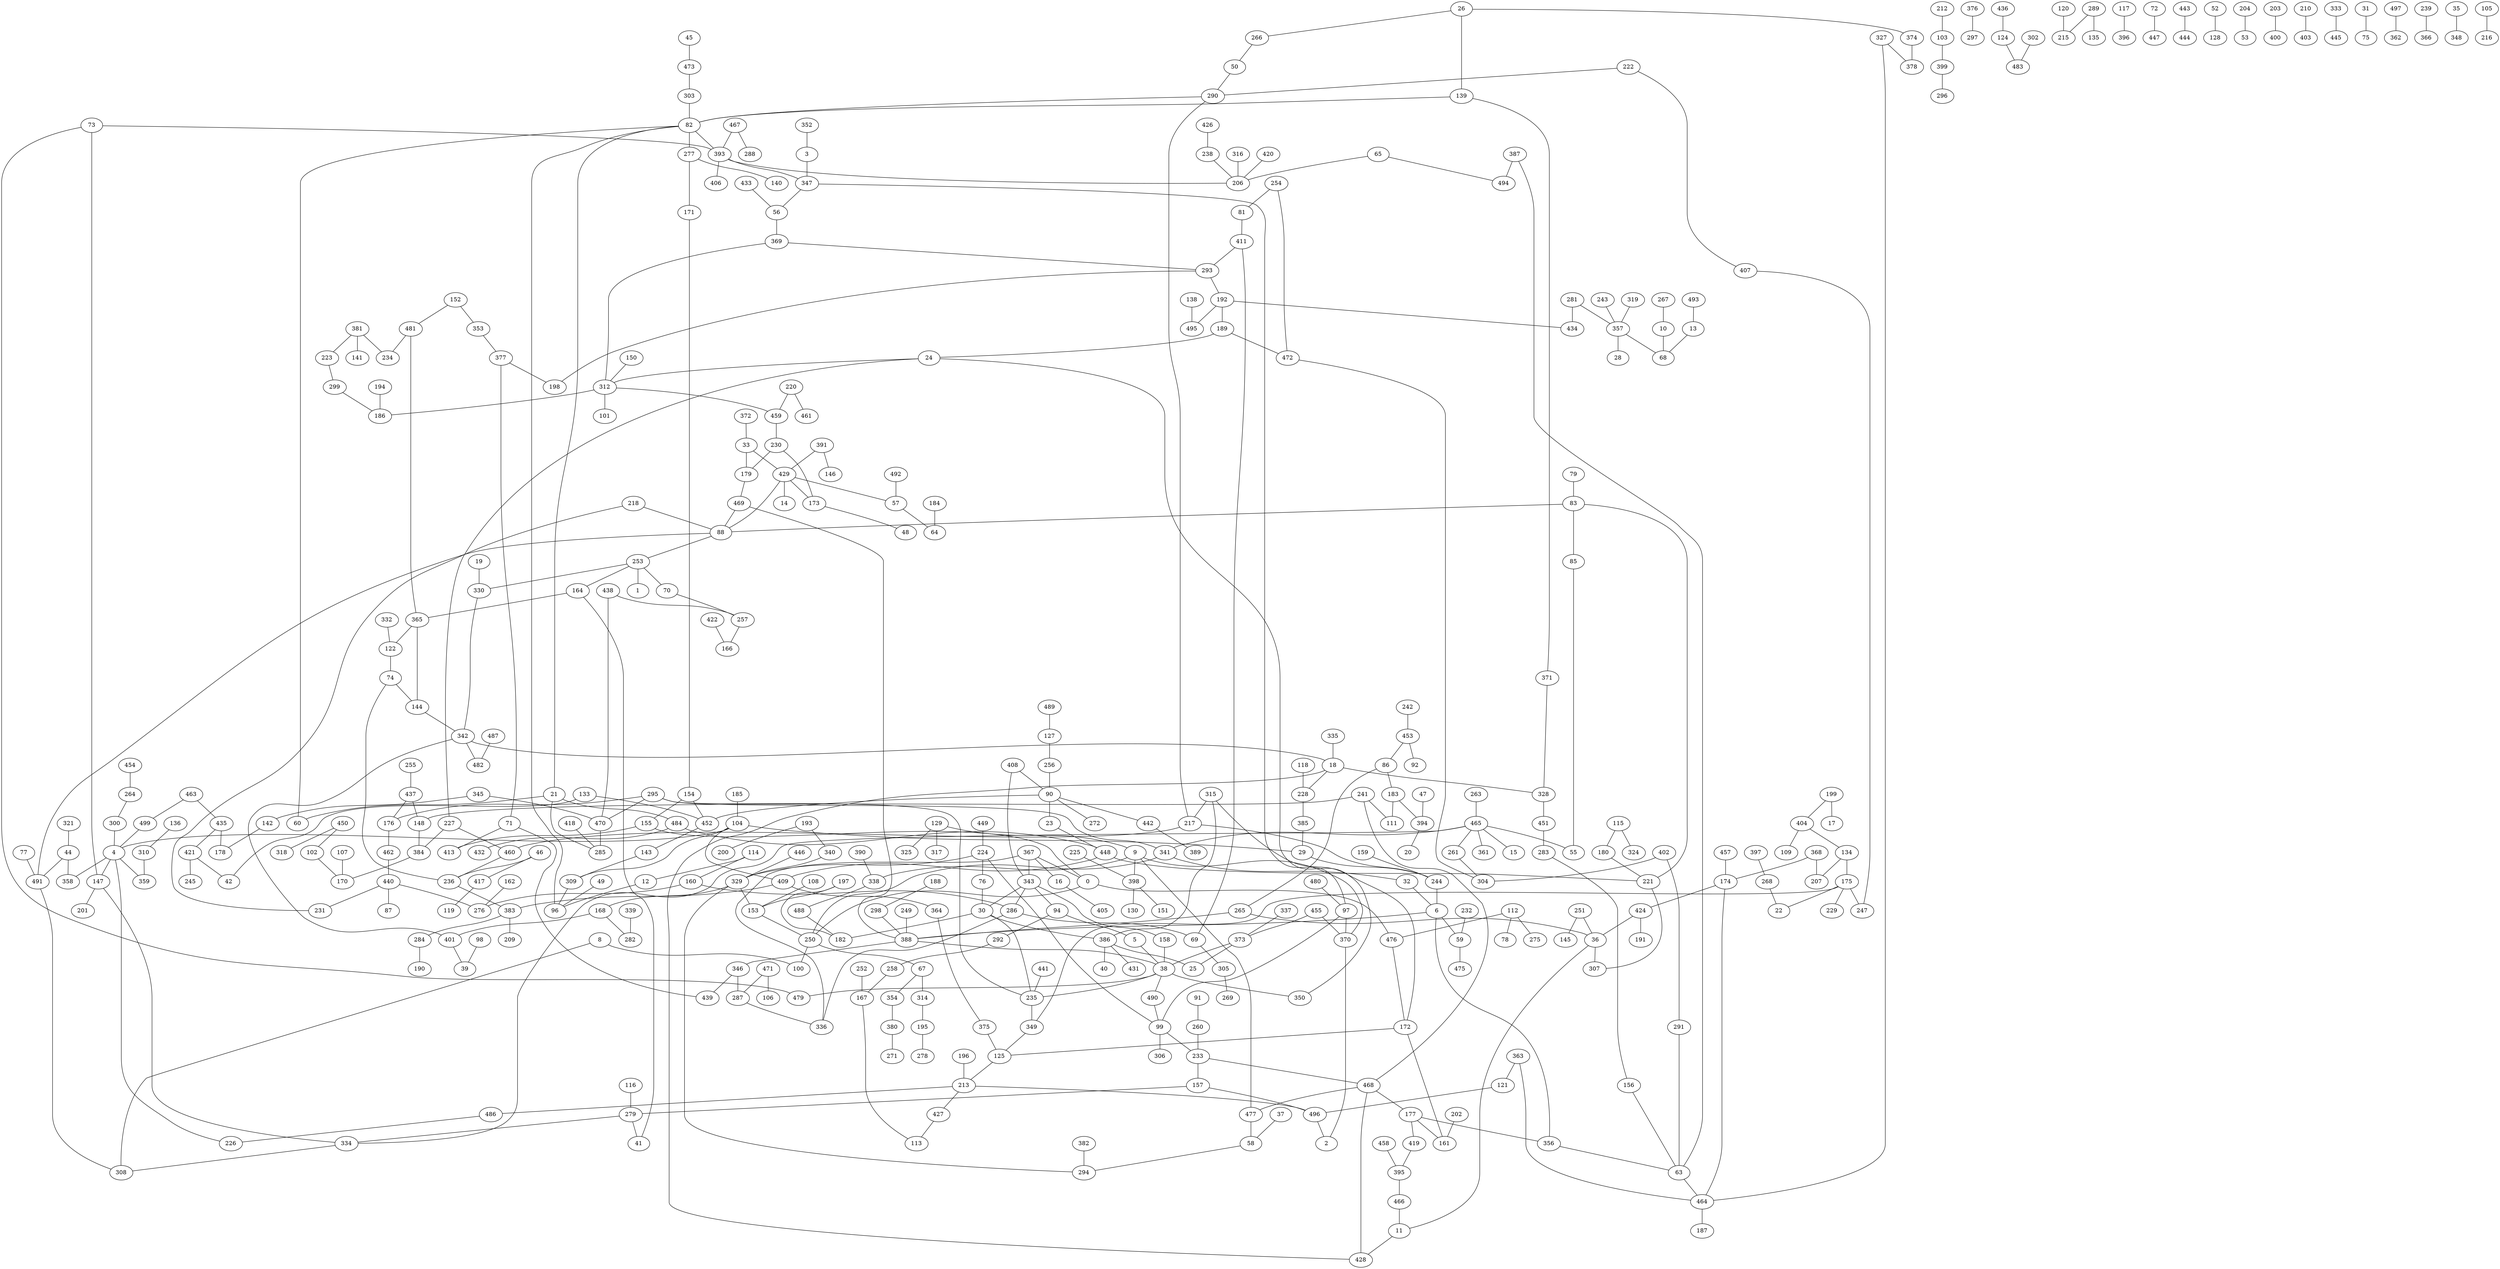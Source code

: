 graph {

230--173   
82--60   
12--96   
162--276   
399--296   
487--482   
449--224   
76--30   
33--429   
21--60   
388--346   
233--468   
493--13   
368--174   
65--494   
197--153   
469--88   
279--41   
26--374   
375--125   
122--74   
115--324   
24--227   
250--67   
97--99   
401--39   
185--104   
310--359   
19--330   
152--353   
376--297   
343--30   
221--307   
433--56   
363--464   
94--292   
193--200   
155--413   
70--257   
387--63   
85--55   
424--36   
18--328   
6--59   
372--33   
263--465   
265--36   
284--190   
354--380   
417--119   
357--28   
112--78   
380--271   
139--82   
299--186   
9--398   
225--398   
424--191   
435--178   
377--71   
374--378   
154--155   
38--479   
175--229   
38--490   
436--124   
172--161   
429--57   
290--217   
496--2   
24--350   
30--235   
36--11   
238--206   
381--141   
427--113   
309--96   
134--175   
286--336   
357--68   
411--69   
347--56   
99--233   
345--142   
442--389   
491--308   
260--233   
218--88   
471--287   
150--312   
481--365   
450--318   
391--429   
241--111   
367--336   
124--483   
386--40   
0--476   
114--12   
341--32   
466--11   
289--215   
440--231   
335--18   
129--325   
112--476   
254--81   
86--265   
463--435   
83--221   
305--269   
107--170   
300--4   
253--70   
117--396   
72--447   
30--182   
71--413   
468--428   
342--18   
193--340   
315--386   
467--288   
352--3   
174--424   
218--231   
443--444   
228--385   
69--305   
32--6   
367--0   
364--375   
197--182   
120--215   
429--173   
44--358   
224--329   
167--113   
102--170   
45--473   
453--92   
397--268   
136--310   
484--432   
74--236   
177--356   
390--338   
471--106   
465--361   
147--201   
194--186   
437--148   
88--253   
448--221   
138--495   
290--82   
49--96   
398--151   
213--496   
295--235   
52--128   
334--308   
97--370   
343--286   
235--349   
82--96   
174--464   
4--358   
241--468   
373--38   
441--235   
468--177   
371--328   
223--299   
465--15   
175--247   
224--76   
133--452   
365--144   
153--250   
465--334   
108--153   
486--226   
204--53   
142--178   
327--378   
476--172   
277--171   
391--146   
394--20   
409--383   
484--448   
421--42   
409--364   
329--294   
337--373   
258--167   
160--276   
251--145   
408--90   
26--139   
11--428   
118--228   
184--64   
346--287   
104--409   
81--411   
488--182   
450--102   
217--244   
30--386   
363--121   
114--160   
143--309   
158--38   
99--306   
292--258   
411--293   
499--4   
94--5   
345--470   
343--94   
244--6   
176--462   
368--207   
154--452   
121--496   
465--341   
21--285   
383--284   
23--448   
164--41   
438--470   
175--22   
451--283   
295--470   
236--383   
29--244   
316--206   
279--334   
90--452   
0--250   
267--10   
381--234   
217--460   
18--228   
367--343   
5--38   
252--167   
291--63   
220--459   
90--442   
73--147   
104--309   
470--285   
189--472   
156--63   
463--499   
4--359   
10--68   
83--88   
454--264   
86--183   
383--209   
46--236   
241--148   
295--176   
283--156   
9--338   
44--491   
203--400   
210--403   
73--393   
458--395   
144--342   
339--282   
152--481   
356--6   
179--469   
16--405   
168--401   
115--180   
6--388   
230--179   
256--90   
232--59   
36--307   
347--97   
281--357   
398--130   
212--103   
402--291   
472--304   
367--16   
349--125   
370--2   
26--266   
429--14   
333--445   
332--122   
222--407   
50--290   
465--55   
9--370   
386--25   
172--125   
477--58   
139--371   
435--421   
381--223   
437--176   
189--24   
251--36   
58--294   
227--384   
338--488   
243--357   
328--451   
159--244   
192--434   
199--404   
467--393   
9--477   
82--393   
353--377   
103--399   
440--276   
173--48   
183--394   
295--341   
408--343   
71--439   
227--460   
253--1   
402--304   
340--329   
377--198   
199--17   
490--99   
373--25   
343--158   
286--69   
222--290   
254--472   
21--484   
448--409   
38--235   
255--437   
281--434   
315--217   
164--365   
440--87   
382--294   
134--207   
73--479   
492--57   
342--482   
386--431   
264--300   
47--394   
419--395   
268--22   
287--336   
196--213   
104--29   
147--334   
319--357   
462--440   
83--85   
46--417   
31--75   
422--166   
91--260   
125--213   
38--350   
249--388   
356--63   
37--58   
387--494   
261--304   
18--428   
426--238   
346--439   
168--282   
388--38   
195--278   
90--272   
481--234   
329--153   
177--419   
8--100   
341--250   
293--192   
459--230   
455--370   
67--314   
312--186   
384--170   
265--388   
393--406   
180--221   
460--236   
224--99   
407--247   
188--298   
82--21   
192--189   
253--164   
385--29   
24--312   
88--491   
365--122   
253--330   
242--453   
57--64   
59--475   
13--68   
250--100   
157--279   
74--144   
388--469   
148--384   
33--179   
79--83   
418--285   
468--477   
77--491   
8--308   
312--459   
289--135   
453--86   
452--143   
315--172   
129--9   
82--277   
192--495   
175--349   
369--293   
314--195   
266--50   
497--362   
4--226   
429--88   
277--140   
112--275   
220--461   
457--174   
455--373   
4--147   
302--483   
465--261   
257--166   
395--466   
63--464   
489--127   
56--369   
213--427   
446--329   
202--161   
213--486   
473--303   
127--256   
133--42   
65--206   
421--245   
342--401   
393--206   
90--23   
298--388   
330--342   
312--101   
177--161   
171--154   
157--496   
233--157   
160--286   
464--187   
293--198   
404--109   
404--134   
129--317   
183--111   
438--257   
420--206   
327--464   
116--279   
239--366   
104--4   
3--347   
35--348   
67--354   
321--44   
369--312   
155--0   
329--168   
303--82   
98--39   
480--97   
393--347   
105--216   
}
